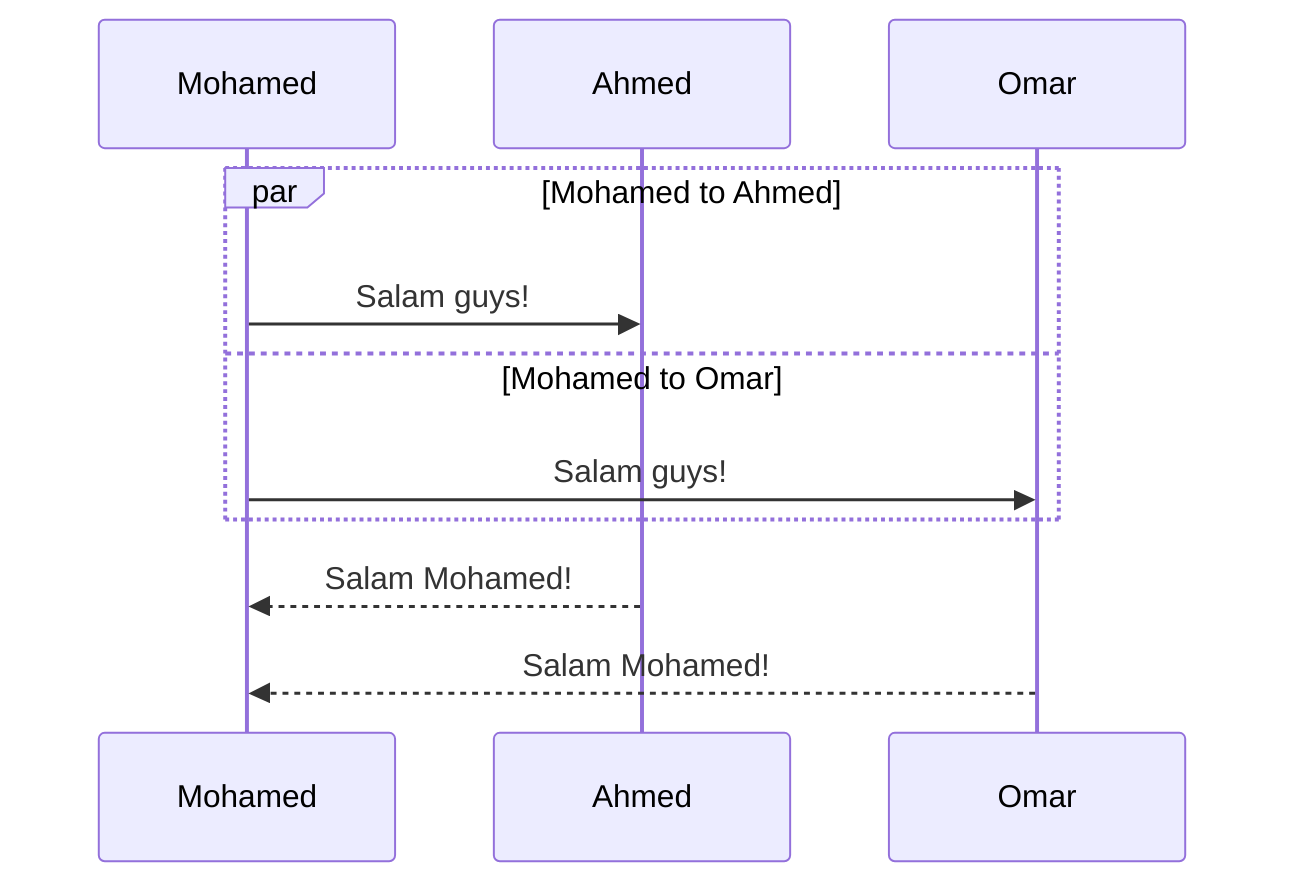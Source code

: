 sequenceDiagram
    participant Mohamed as Mohamed
    participant Ahmed as Ahmed
    participant Omar as Omar
    par Mohamed to Ahmed
        Mohamed->>Ahmed: Salam guys!
    and Mohamed to Omar
        Mohamed->>Omar: Salam guys!
    end
    Ahmed-->>Mohamed: Salam Mohamed!
    Omar-->>Mohamed: Salam Mohamed!
